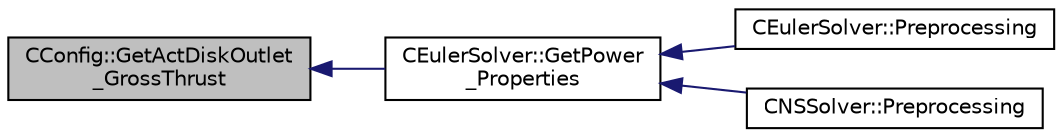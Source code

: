 digraph "CConfig::GetActDiskOutlet_GrossThrust"
{
  edge [fontname="Helvetica",fontsize="10",labelfontname="Helvetica",labelfontsize="10"];
  node [fontname="Helvetica",fontsize="10",shape=record];
  rankdir="LR";
  Node456 [label="CConfig::GetActDiskOutlet\l_GrossThrust",height=0.2,width=0.4,color="black", fillcolor="grey75", style="filled", fontcolor="black"];
  Node456 -> Node457 [dir="back",color="midnightblue",fontsize="10",style="solid",fontname="Helvetica"];
  Node457 [label="CEulerSolver::GetPower\l_Properties",height=0.2,width=0.4,color="black", fillcolor="white", style="filled",URL="$class_c_euler_solver.html#ad8b538a82e5a7a7e3903ec29954b1d07",tooltip="Compute the Fan face Mach number. "];
  Node457 -> Node458 [dir="back",color="midnightblue",fontsize="10",style="solid",fontname="Helvetica"];
  Node458 [label="CEulerSolver::Preprocessing",height=0.2,width=0.4,color="black", fillcolor="white", style="filled",URL="$class_c_euler_solver.html#a8b89e1bfce33284c2d8f5f00f82f3f3f",tooltip="Compute primitive variables and their gradients. "];
  Node457 -> Node459 [dir="back",color="midnightblue",fontsize="10",style="solid",fontname="Helvetica"];
  Node459 [label="CNSSolver::Preprocessing",height=0.2,width=0.4,color="black", fillcolor="white", style="filled",URL="$class_c_n_s_solver.html#a028c83d18cf8520dff2f9628d8a04e4b",tooltip="Restart residual and compute gradients. "];
}
